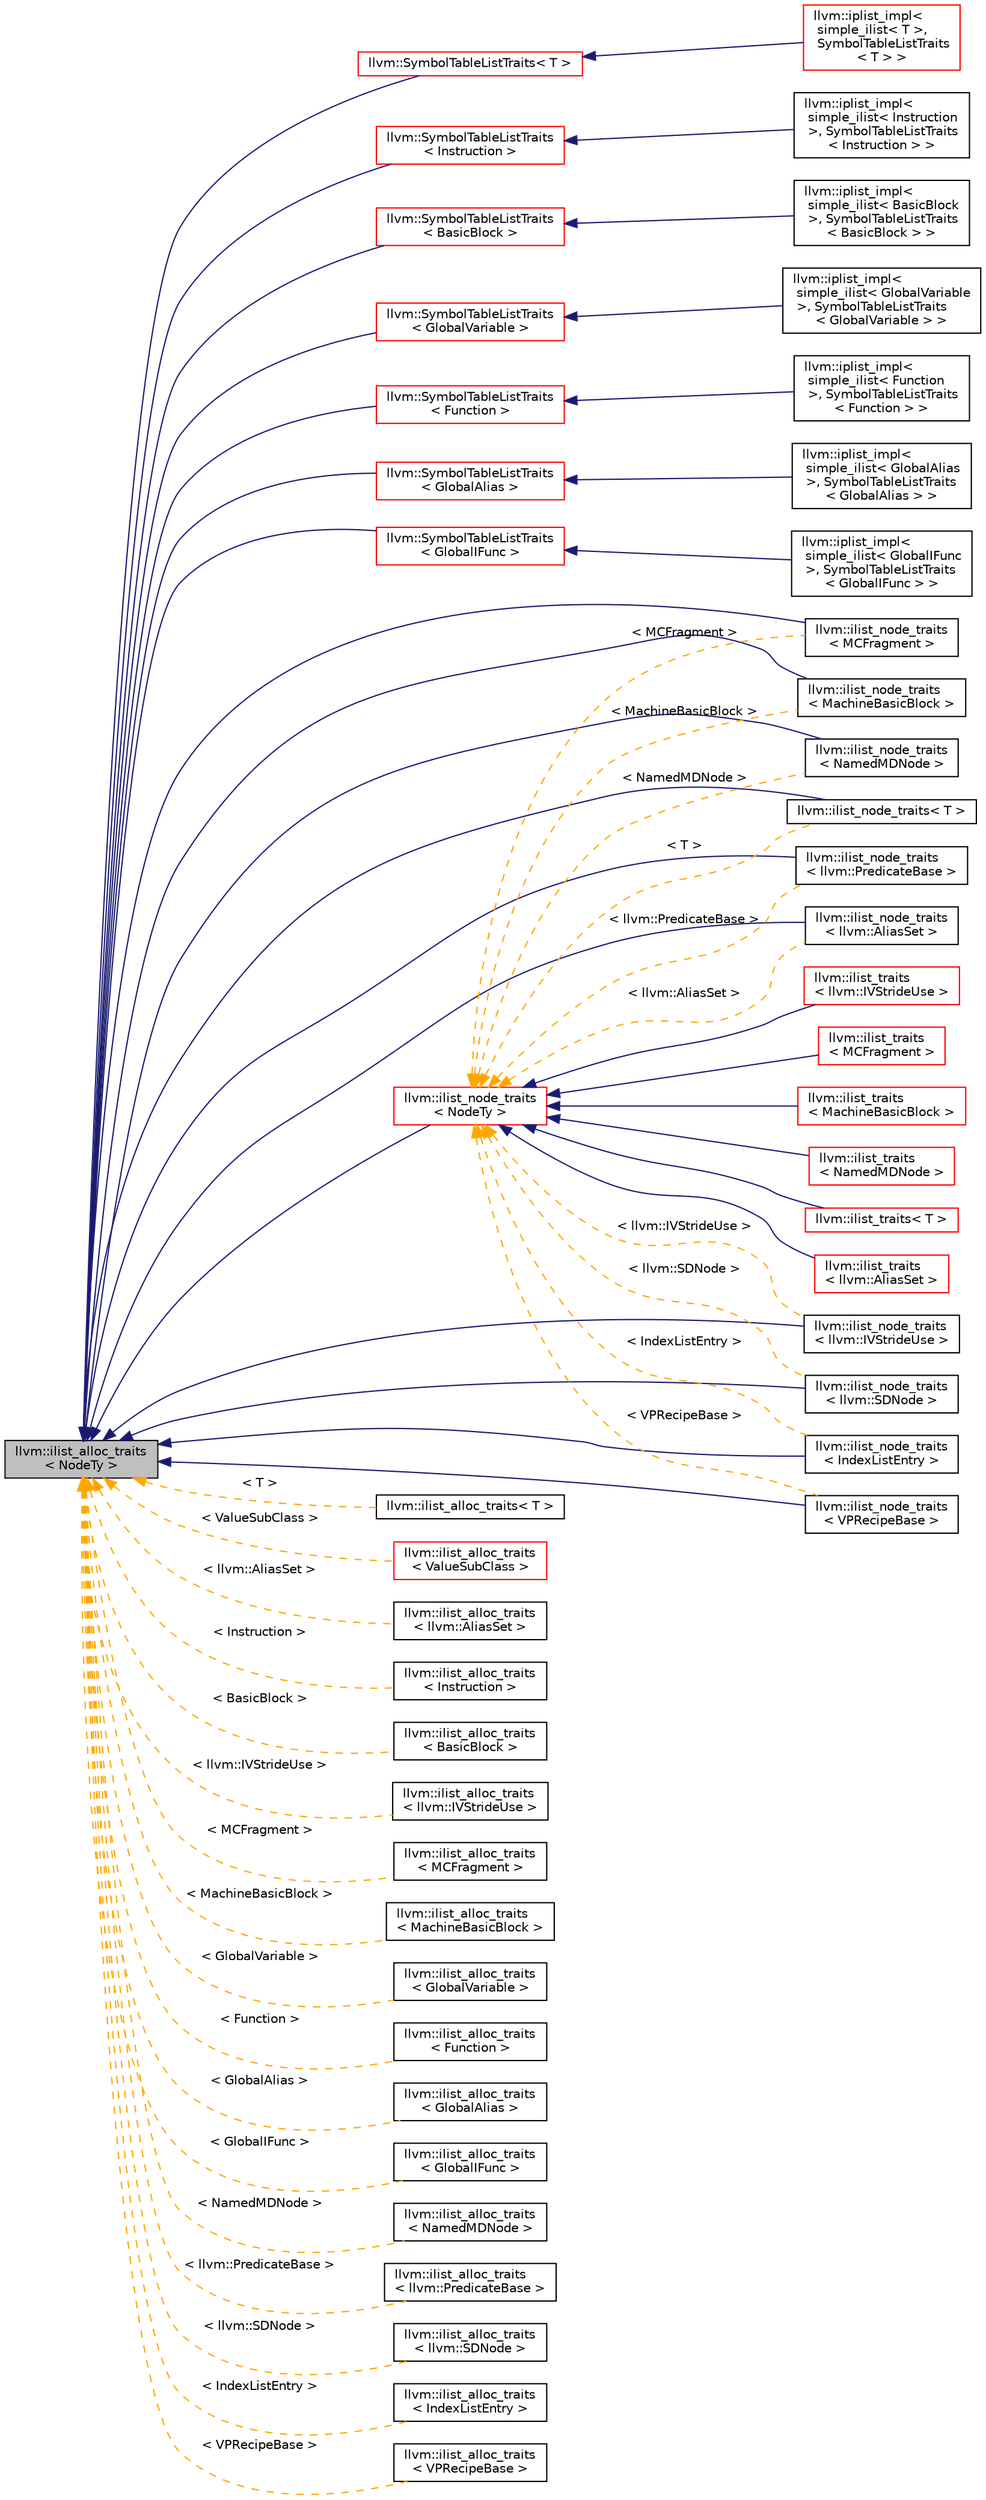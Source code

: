digraph "llvm::ilist_alloc_traits&lt; NodeTy &gt;"
{
 // LATEX_PDF_SIZE
  bgcolor="transparent";
  edge [fontname="Helvetica",fontsize="10",labelfontname="Helvetica",labelfontsize="10"];
  node [fontname="Helvetica",fontsize="10",shape="box"];
  rankdir="LR";
  Node1 [label="llvm::ilist_alloc_traits\l\< NodeTy \>",height=0.2,width=0.4,color="black", fillcolor="grey75", style="filled", fontcolor="black",tooltip="Use delete by default for iplist and ilist."];
  Node1 -> Node2 [dir="back",color="midnightblue",fontsize="10",style="solid",fontname="Helvetica"];
  Node2 [label="llvm::SymbolTableListTraits\< T \>",height=0.2,width=0.4,color="red",URL="$classllvm_1_1SymbolTableListTraits.html",tooltip=" "];
  Node2 -> Node3 [dir="back",color="midnightblue",fontsize="10",style="solid",fontname="Helvetica"];
  Node3 [label="llvm::iplist_impl\<\l simple_ilist\< T \>,\l SymbolTableListTraits\l\< T \> \>",height=0.2,width=0.4,color="red",URL="$classllvm_1_1iplist__impl.html",tooltip=" "];
  Node1 -> Node11 [dir="back",color="midnightblue",fontsize="10",style="solid",fontname="Helvetica"];
  Node11 [label="llvm::SymbolTableListTraits\l\< Instruction \>",height=0.2,width=0.4,color="red",URL="$classllvm_1_1SymbolTableListTraits.html",tooltip=" "];
  Node11 -> Node12 [dir="back",color="midnightblue",fontsize="10",style="solid",fontname="Helvetica"];
  Node12 [label="llvm::iplist_impl\<\l simple_ilist\< Instruction\l \>, SymbolTableListTraits\l\< Instruction \> \>",height=0.2,width=0.4,color="black",URL="$classllvm_1_1iplist__impl.html",tooltip=" "];
  Node1 -> Node13 [dir="back",color="midnightblue",fontsize="10",style="solid",fontname="Helvetica"];
  Node13 [label="llvm::SymbolTableListTraits\l\< BasicBlock \>",height=0.2,width=0.4,color="red",URL="$classllvm_1_1SymbolTableListTraits.html",tooltip=" "];
  Node13 -> Node14 [dir="back",color="midnightblue",fontsize="10",style="solid",fontname="Helvetica"];
  Node14 [label="llvm::iplist_impl\<\l simple_ilist\< BasicBlock\l \>, SymbolTableListTraits\l\< BasicBlock \> \>",height=0.2,width=0.4,color="black",URL="$classllvm_1_1iplist__impl.html",tooltip=" "];
  Node1 -> Node15 [dir="back",color="midnightblue",fontsize="10",style="solid",fontname="Helvetica"];
  Node15 [label="llvm::SymbolTableListTraits\l\< GlobalVariable \>",height=0.2,width=0.4,color="red",URL="$classllvm_1_1SymbolTableListTraits.html",tooltip=" "];
  Node15 -> Node16 [dir="back",color="midnightblue",fontsize="10",style="solid",fontname="Helvetica"];
  Node16 [label="llvm::iplist_impl\<\l simple_ilist\< GlobalVariable\l \>, SymbolTableListTraits\l\< GlobalVariable \> \>",height=0.2,width=0.4,color="black",URL="$classllvm_1_1iplist__impl.html",tooltip=" "];
  Node1 -> Node17 [dir="back",color="midnightblue",fontsize="10",style="solid",fontname="Helvetica"];
  Node17 [label="llvm::SymbolTableListTraits\l\< Function \>",height=0.2,width=0.4,color="red",URL="$classllvm_1_1SymbolTableListTraits.html",tooltip=" "];
  Node17 -> Node18 [dir="back",color="midnightblue",fontsize="10",style="solid",fontname="Helvetica"];
  Node18 [label="llvm::iplist_impl\<\l simple_ilist\< Function\l \>, SymbolTableListTraits\l\< Function \> \>",height=0.2,width=0.4,color="black",URL="$classllvm_1_1iplist__impl.html",tooltip=" "];
  Node1 -> Node19 [dir="back",color="midnightblue",fontsize="10",style="solid",fontname="Helvetica"];
  Node19 [label="llvm::SymbolTableListTraits\l\< GlobalAlias \>",height=0.2,width=0.4,color="red",URL="$classllvm_1_1SymbolTableListTraits.html",tooltip=" "];
  Node19 -> Node20 [dir="back",color="midnightblue",fontsize="10",style="solid",fontname="Helvetica"];
  Node20 [label="llvm::iplist_impl\<\l simple_ilist\< GlobalAlias\l \>, SymbolTableListTraits\l\< GlobalAlias \> \>",height=0.2,width=0.4,color="black",URL="$classllvm_1_1iplist__impl.html",tooltip=" "];
  Node1 -> Node21 [dir="back",color="midnightblue",fontsize="10",style="solid",fontname="Helvetica"];
  Node21 [label="llvm::SymbolTableListTraits\l\< GlobalIFunc \>",height=0.2,width=0.4,color="red",URL="$classllvm_1_1SymbolTableListTraits.html",tooltip=" "];
  Node21 -> Node22 [dir="back",color="midnightblue",fontsize="10",style="solid",fontname="Helvetica"];
  Node22 [label="llvm::iplist_impl\<\l simple_ilist\< GlobalIFunc\l \>, SymbolTableListTraits\l\< GlobalIFunc \> \>",height=0.2,width=0.4,color="black",URL="$classllvm_1_1iplist__impl.html",tooltip=" "];
  Node1 -> Node23 [dir="back",color="midnightblue",fontsize="10",style="solid",fontname="Helvetica"];
  Node23 [label="llvm::ilist_node_traits\< T \>",height=0.2,width=0.4,color="black",URL="$structllvm_1_1ilist__node__traits.html",tooltip=" "];
  Node1 -> Node24 [dir="back",color="midnightblue",fontsize="10",style="solid",fontname="Helvetica"];
  Node24 [label="llvm::ilist_node_traits\l\< llvm::AliasSet \>",height=0.2,width=0.4,color="black",URL="$structllvm_1_1ilist__node__traits.html",tooltip=" "];
  Node1 -> Node25 [dir="back",color="midnightblue",fontsize="10",style="solid",fontname="Helvetica"];
  Node25 [label="llvm::ilist_node_traits\l\< llvm::IVStrideUse \>",height=0.2,width=0.4,color="black",URL="$structllvm_1_1ilist__node__traits.html",tooltip=" "];
  Node1 -> Node26 [dir="back",color="midnightblue",fontsize="10",style="solid",fontname="Helvetica"];
  Node26 [label="llvm::ilist_node_traits\l\< MCFragment \>",height=0.2,width=0.4,color="black",URL="$structllvm_1_1ilist__node__traits.html",tooltip=" "];
  Node1 -> Node27 [dir="back",color="midnightblue",fontsize="10",style="solid",fontname="Helvetica"];
  Node27 [label="llvm::ilist_node_traits\l\< MachineBasicBlock \>",height=0.2,width=0.4,color="black",URL="$structllvm_1_1ilist__node__traits.html",tooltip=" "];
  Node1 -> Node28 [dir="back",color="midnightblue",fontsize="10",style="solid",fontname="Helvetica"];
  Node28 [label="llvm::ilist_node_traits\l\< NamedMDNode \>",height=0.2,width=0.4,color="black",URL="$structllvm_1_1ilist__node__traits.html",tooltip=" "];
  Node1 -> Node29 [dir="back",color="midnightblue",fontsize="10",style="solid",fontname="Helvetica"];
  Node29 [label="llvm::ilist_node_traits\l\< llvm::PredicateBase \>",height=0.2,width=0.4,color="black",URL="$structllvm_1_1ilist__node__traits.html",tooltip=" "];
  Node1 -> Node30 [dir="back",color="midnightblue",fontsize="10",style="solid",fontname="Helvetica"];
  Node30 [label="llvm::ilist_node_traits\l\< llvm::SDNode \>",height=0.2,width=0.4,color="black",URL="$structllvm_1_1ilist__node__traits.html",tooltip=" "];
  Node1 -> Node31 [dir="back",color="midnightblue",fontsize="10",style="solid",fontname="Helvetica"];
  Node31 [label="llvm::ilist_node_traits\l\< IndexListEntry \>",height=0.2,width=0.4,color="black",URL="$structllvm_1_1ilist__node__traits.html",tooltip=" "];
  Node1 -> Node32 [dir="back",color="midnightblue",fontsize="10",style="solid",fontname="Helvetica"];
  Node32 [label="llvm::ilist_node_traits\l\< VPRecipeBase \>",height=0.2,width=0.4,color="black",URL="$structllvm_1_1ilist__node__traits.html",tooltip=" "];
  Node1 -> Node33 [dir="back",color="midnightblue",fontsize="10",style="solid",fontname="Helvetica"];
  Node33 [label="llvm::ilist_node_traits\l\< NodeTy \>",height=0.2,width=0.4,color="red",URL="$structllvm_1_1ilist__node__traits.html",tooltip="A fragment for template traits for intrusive list that provides default node related operations."];
  Node33 -> Node34 [dir="back",color="midnightblue",fontsize="10",style="solid",fontname="Helvetica"];
  Node34 [label="llvm::ilist_traits\< T \>",height=0.2,width=0.4,color="red",URL="$structllvm_1_1ilist__traits.html",tooltip=" "];
  Node33 -> Node47 [dir="back",color="midnightblue",fontsize="10",style="solid",fontname="Helvetica"];
  Node47 [label="llvm::ilist_traits\l\< llvm::AliasSet \>",height=0.2,width=0.4,color="red",URL="$structllvm_1_1ilist__traits.html",tooltip=" "];
  Node33 -> Node49 [dir="back",color="midnightblue",fontsize="10",style="solid",fontname="Helvetica"];
  Node49 [label="llvm::ilist_traits\l\< llvm::IVStrideUse \>",height=0.2,width=0.4,color="red",URL="$structllvm_1_1ilist__traits.html",tooltip=" "];
  Node33 -> Node51 [dir="back",color="midnightblue",fontsize="10",style="solid",fontname="Helvetica"];
  Node51 [label="llvm::ilist_traits\l\< MCFragment \>",height=0.2,width=0.4,color="red",URL="$structllvm_1_1ilist__traits.html",tooltip=" "];
  Node33 -> Node53 [dir="back",color="midnightblue",fontsize="10",style="solid",fontname="Helvetica"];
  Node53 [label="llvm::ilist_traits\l\< MachineBasicBlock \>",height=0.2,width=0.4,color="red",URL="$structllvm_1_1ilist__traits.html",tooltip=" "];
  Node33 -> Node55 [dir="back",color="midnightblue",fontsize="10",style="solid",fontname="Helvetica"];
  Node55 [label="llvm::ilist_traits\l\< NamedMDNode \>",height=0.2,width=0.4,color="red",URL="$structllvm_1_1ilist__traits.html",tooltip=" "];
  Node33 -> Node23 [dir="back",color="orange",fontsize="10",style="dashed",label=" \< T \>" ,fontname="Helvetica"];
  Node33 -> Node24 [dir="back",color="orange",fontsize="10",style="dashed",label=" \< llvm::AliasSet \>" ,fontname="Helvetica"];
  Node33 -> Node25 [dir="back",color="orange",fontsize="10",style="dashed",label=" \< llvm::IVStrideUse \>" ,fontname="Helvetica"];
  Node33 -> Node26 [dir="back",color="orange",fontsize="10",style="dashed",label=" \< MCFragment \>" ,fontname="Helvetica"];
  Node33 -> Node27 [dir="back",color="orange",fontsize="10",style="dashed",label=" \< MachineBasicBlock \>" ,fontname="Helvetica"];
  Node33 -> Node28 [dir="back",color="orange",fontsize="10",style="dashed",label=" \< NamedMDNode \>" ,fontname="Helvetica"];
  Node33 -> Node29 [dir="back",color="orange",fontsize="10",style="dashed",label=" \< llvm::PredicateBase \>" ,fontname="Helvetica"];
  Node33 -> Node30 [dir="back",color="orange",fontsize="10",style="dashed",label=" \< llvm::SDNode \>" ,fontname="Helvetica"];
  Node33 -> Node31 [dir="back",color="orange",fontsize="10",style="dashed",label=" \< IndexListEntry \>" ,fontname="Helvetica"];
  Node33 -> Node32 [dir="back",color="orange",fontsize="10",style="dashed",label=" \< VPRecipeBase \>" ,fontname="Helvetica"];
  Node1 -> Node66 [dir="back",color="orange",fontsize="10",style="dashed",label=" \< T \>" ,fontname="Helvetica"];
  Node66 [label="llvm::ilist_alloc_traits\< T \>",height=0.2,width=0.4,color="black",URL="$structllvm_1_1ilist__alloc__traits.html",tooltip=" "];
  Node1 -> Node67 [dir="back",color="orange",fontsize="10",style="dashed",label=" \< ValueSubClass \>" ,fontname="Helvetica"];
  Node67 [label="llvm::ilist_alloc_traits\l\< ValueSubClass \>",height=0.2,width=0.4,color="red",URL="$structllvm_1_1ilist__alloc__traits.html",tooltip=" "];
  Node1 -> Node69 [dir="back",color="orange",fontsize="10",style="dashed",label=" \< llvm::AliasSet \>" ,fontname="Helvetica"];
  Node69 [label="llvm::ilist_alloc_traits\l\< llvm::AliasSet \>",height=0.2,width=0.4,color="black",URL="$structllvm_1_1ilist__alloc__traits.html",tooltip=" "];
  Node1 -> Node70 [dir="back",color="orange",fontsize="10",style="dashed",label=" \< Instruction \>" ,fontname="Helvetica"];
  Node70 [label="llvm::ilist_alloc_traits\l\< Instruction \>",height=0.2,width=0.4,color="black",URL="$structllvm_1_1ilist__alloc__traits.html",tooltip=" "];
  Node1 -> Node71 [dir="back",color="orange",fontsize="10",style="dashed",label=" \< BasicBlock \>" ,fontname="Helvetica"];
  Node71 [label="llvm::ilist_alloc_traits\l\< BasicBlock \>",height=0.2,width=0.4,color="black",URL="$structllvm_1_1ilist__alloc__traits.html",tooltip=" "];
  Node1 -> Node72 [dir="back",color="orange",fontsize="10",style="dashed",label=" \< llvm::IVStrideUse \>" ,fontname="Helvetica"];
  Node72 [label="llvm::ilist_alloc_traits\l\< llvm::IVStrideUse \>",height=0.2,width=0.4,color="black",URL="$structllvm_1_1ilist__alloc__traits.html",tooltip=" "];
  Node1 -> Node73 [dir="back",color="orange",fontsize="10",style="dashed",label=" \< MCFragment \>" ,fontname="Helvetica"];
  Node73 [label="llvm::ilist_alloc_traits\l\< MCFragment \>",height=0.2,width=0.4,color="black",URL="$structllvm_1_1ilist__alloc__traits.html",tooltip=" "];
  Node1 -> Node74 [dir="back",color="orange",fontsize="10",style="dashed",label=" \< MachineBasicBlock \>" ,fontname="Helvetica"];
  Node74 [label="llvm::ilist_alloc_traits\l\< MachineBasicBlock \>",height=0.2,width=0.4,color="black",URL="$structllvm_1_1ilist__alloc__traits.html",tooltip=" "];
  Node1 -> Node75 [dir="back",color="orange",fontsize="10",style="dashed",label=" \< GlobalVariable \>" ,fontname="Helvetica"];
  Node75 [label="llvm::ilist_alloc_traits\l\< GlobalVariable \>",height=0.2,width=0.4,color="black",URL="$structllvm_1_1ilist__alloc__traits.html",tooltip=" "];
  Node1 -> Node76 [dir="back",color="orange",fontsize="10",style="dashed",label=" \< Function \>" ,fontname="Helvetica"];
  Node76 [label="llvm::ilist_alloc_traits\l\< Function \>",height=0.2,width=0.4,color="black",URL="$structllvm_1_1ilist__alloc__traits.html",tooltip=" "];
  Node1 -> Node77 [dir="back",color="orange",fontsize="10",style="dashed",label=" \< GlobalAlias \>" ,fontname="Helvetica"];
  Node77 [label="llvm::ilist_alloc_traits\l\< GlobalAlias \>",height=0.2,width=0.4,color="black",URL="$structllvm_1_1ilist__alloc__traits.html",tooltip=" "];
  Node1 -> Node78 [dir="back",color="orange",fontsize="10",style="dashed",label=" \< GlobalIFunc \>" ,fontname="Helvetica"];
  Node78 [label="llvm::ilist_alloc_traits\l\< GlobalIFunc \>",height=0.2,width=0.4,color="black",URL="$structllvm_1_1ilist__alloc__traits.html",tooltip=" "];
  Node1 -> Node79 [dir="back",color="orange",fontsize="10",style="dashed",label=" \< NamedMDNode \>" ,fontname="Helvetica"];
  Node79 [label="llvm::ilist_alloc_traits\l\< NamedMDNode \>",height=0.2,width=0.4,color="black",URL="$structllvm_1_1ilist__alloc__traits.html",tooltip=" "];
  Node1 -> Node80 [dir="back",color="orange",fontsize="10",style="dashed",label=" \< llvm::PredicateBase \>" ,fontname="Helvetica"];
  Node80 [label="llvm::ilist_alloc_traits\l\< llvm::PredicateBase \>",height=0.2,width=0.4,color="black",URL="$structllvm_1_1ilist__alloc__traits.html",tooltip=" "];
  Node1 -> Node81 [dir="back",color="orange",fontsize="10",style="dashed",label=" \< llvm::SDNode \>" ,fontname="Helvetica"];
  Node81 [label="llvm::ilist_alloc_traits\l\< llvm::SDNode \>",height=0.2,width=0.4,color="black",URL="$structllvm_1_1ilist__alloc__traits.html",tooltip=" "];
  Node1 -> Node82 [dir="back",color="orange",fontsize="10",style="dashed",label=" \< IndexListEntry \>" ,fontname="Helvetica"];
  Node82 [label="llvm::ilist_alloc_traits\l\< IndexListEntry \>",height=0.2,width=0.4,color="black",URL="$structllvm_1_1ilist__alloc__traits.html",tooltip=" "];
  Node1 -> Node83 [dir="back",color="orange",fontsize="10",style="dashed",label=" \< VPRecipeBase \>" ,fontname="Helvetica"];
  Node83 [label="llvm::ilist_alloc_traits\l\< VPRecipeBase \>",height=0.2,width=0.4,color="black",URL="$structllvm_1_1ilist__alloc__traits.html",tooltip=" "];
}
